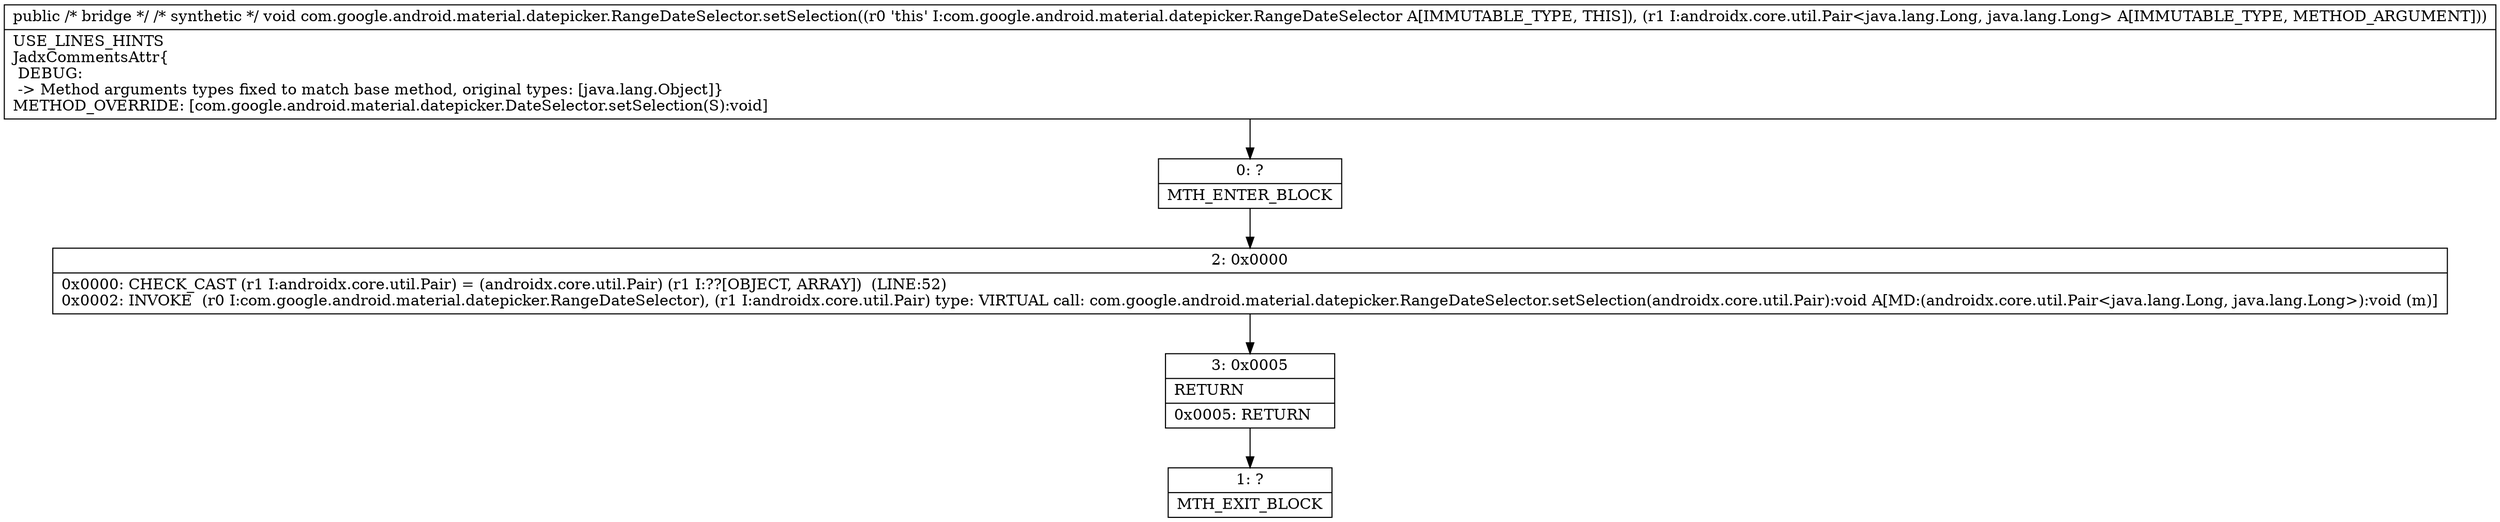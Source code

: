 digraph "CFG forcom.google.android.material.datepicker.RangeDateSelector.setSelection(Ljava\/lang\/Object;)V" {
Node_0 [shape=record,label="{0\:\ ?|MTH_ENTER_BLOCK\l}"];
Node_2 [shape=record,label="{2\:\ 0x0000|0x0000: CHECK_CAST (r1 I:androidx.core.util.Pair) = (androidx.core.util.Pair) (r1 I:??[OBJECT, ARRAY])  (LINE:52)\l0x0002: INVOKE  (r0 I:com.google.android.material.datepicker.RangeDateSelector), (r1 I:androidx.core.util.Pair) type: VIRTUAL call: com.google.android.material.datepicker.RangeDateSelector.setSelection(androidx.core.util.Pair):void A[MD:(androidx.core.util.Pair\<java.lang.Long, java.lang.Long\>):void (m)]\l}"];
Node_3 [shape=record,label="{3\:\ 0x0005|RETURN\l|0x0005: RETURN   \l}"];
Node_1 [shape=record,label="{1\:\ ?|MTH_EXIT_BLOCK\l}"];
MethodNode[shape=record,label="{public \/* bridge *\/ \/* synthetic *\/ void com.google.android.material.datepicker.RangeDateSelector.setSelection((r0 'this' I:com.google.android.material.datepicker.RangeDateSelector A[IMMUTABLE_TYPE, THIS]), (r1 I:androidx.core.util.Pair\<java.lang.Long, java.lang.Long\> A[IMMUTABLE_TYPE, METHOD_ARGUMENT]))  | USE_LINES_HINTS\lJadxCommentsAttr\{\l DEBUG: \l \-\> Method arguments types fixed to match base method, original types: [java.lang.Object]\}\lMETHOD_OVERRIDE: [com.google.android.material.datepicker.DateSelector.setSelection(S):void]\l}"];
MethodNode -> Node_0;Node_0 -> Node_2;
Node_2 -> Node_3;
Node_3 -> Node_1;
}

